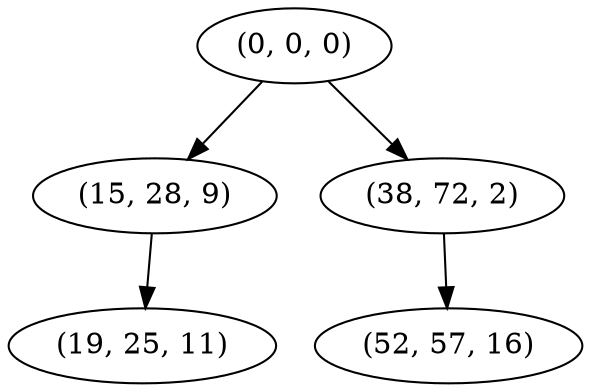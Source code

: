 digraph tree {
    "(0, 0, 0)";
    "(15, 28, 9)";
    "(19, 25, 11)";
    "(38, 72, 2)";
    "(52, 57, 16)";
    "(0, 0, 0)" -> "(15, 28, 9)";
    "(0, 0, 0)" -> "(38, 72, 2)";
    "(15, 28, 9)" -> "(19, 25, 11)";
    "(38, 72, 2)" -> "(52, 57, 16)";
}
